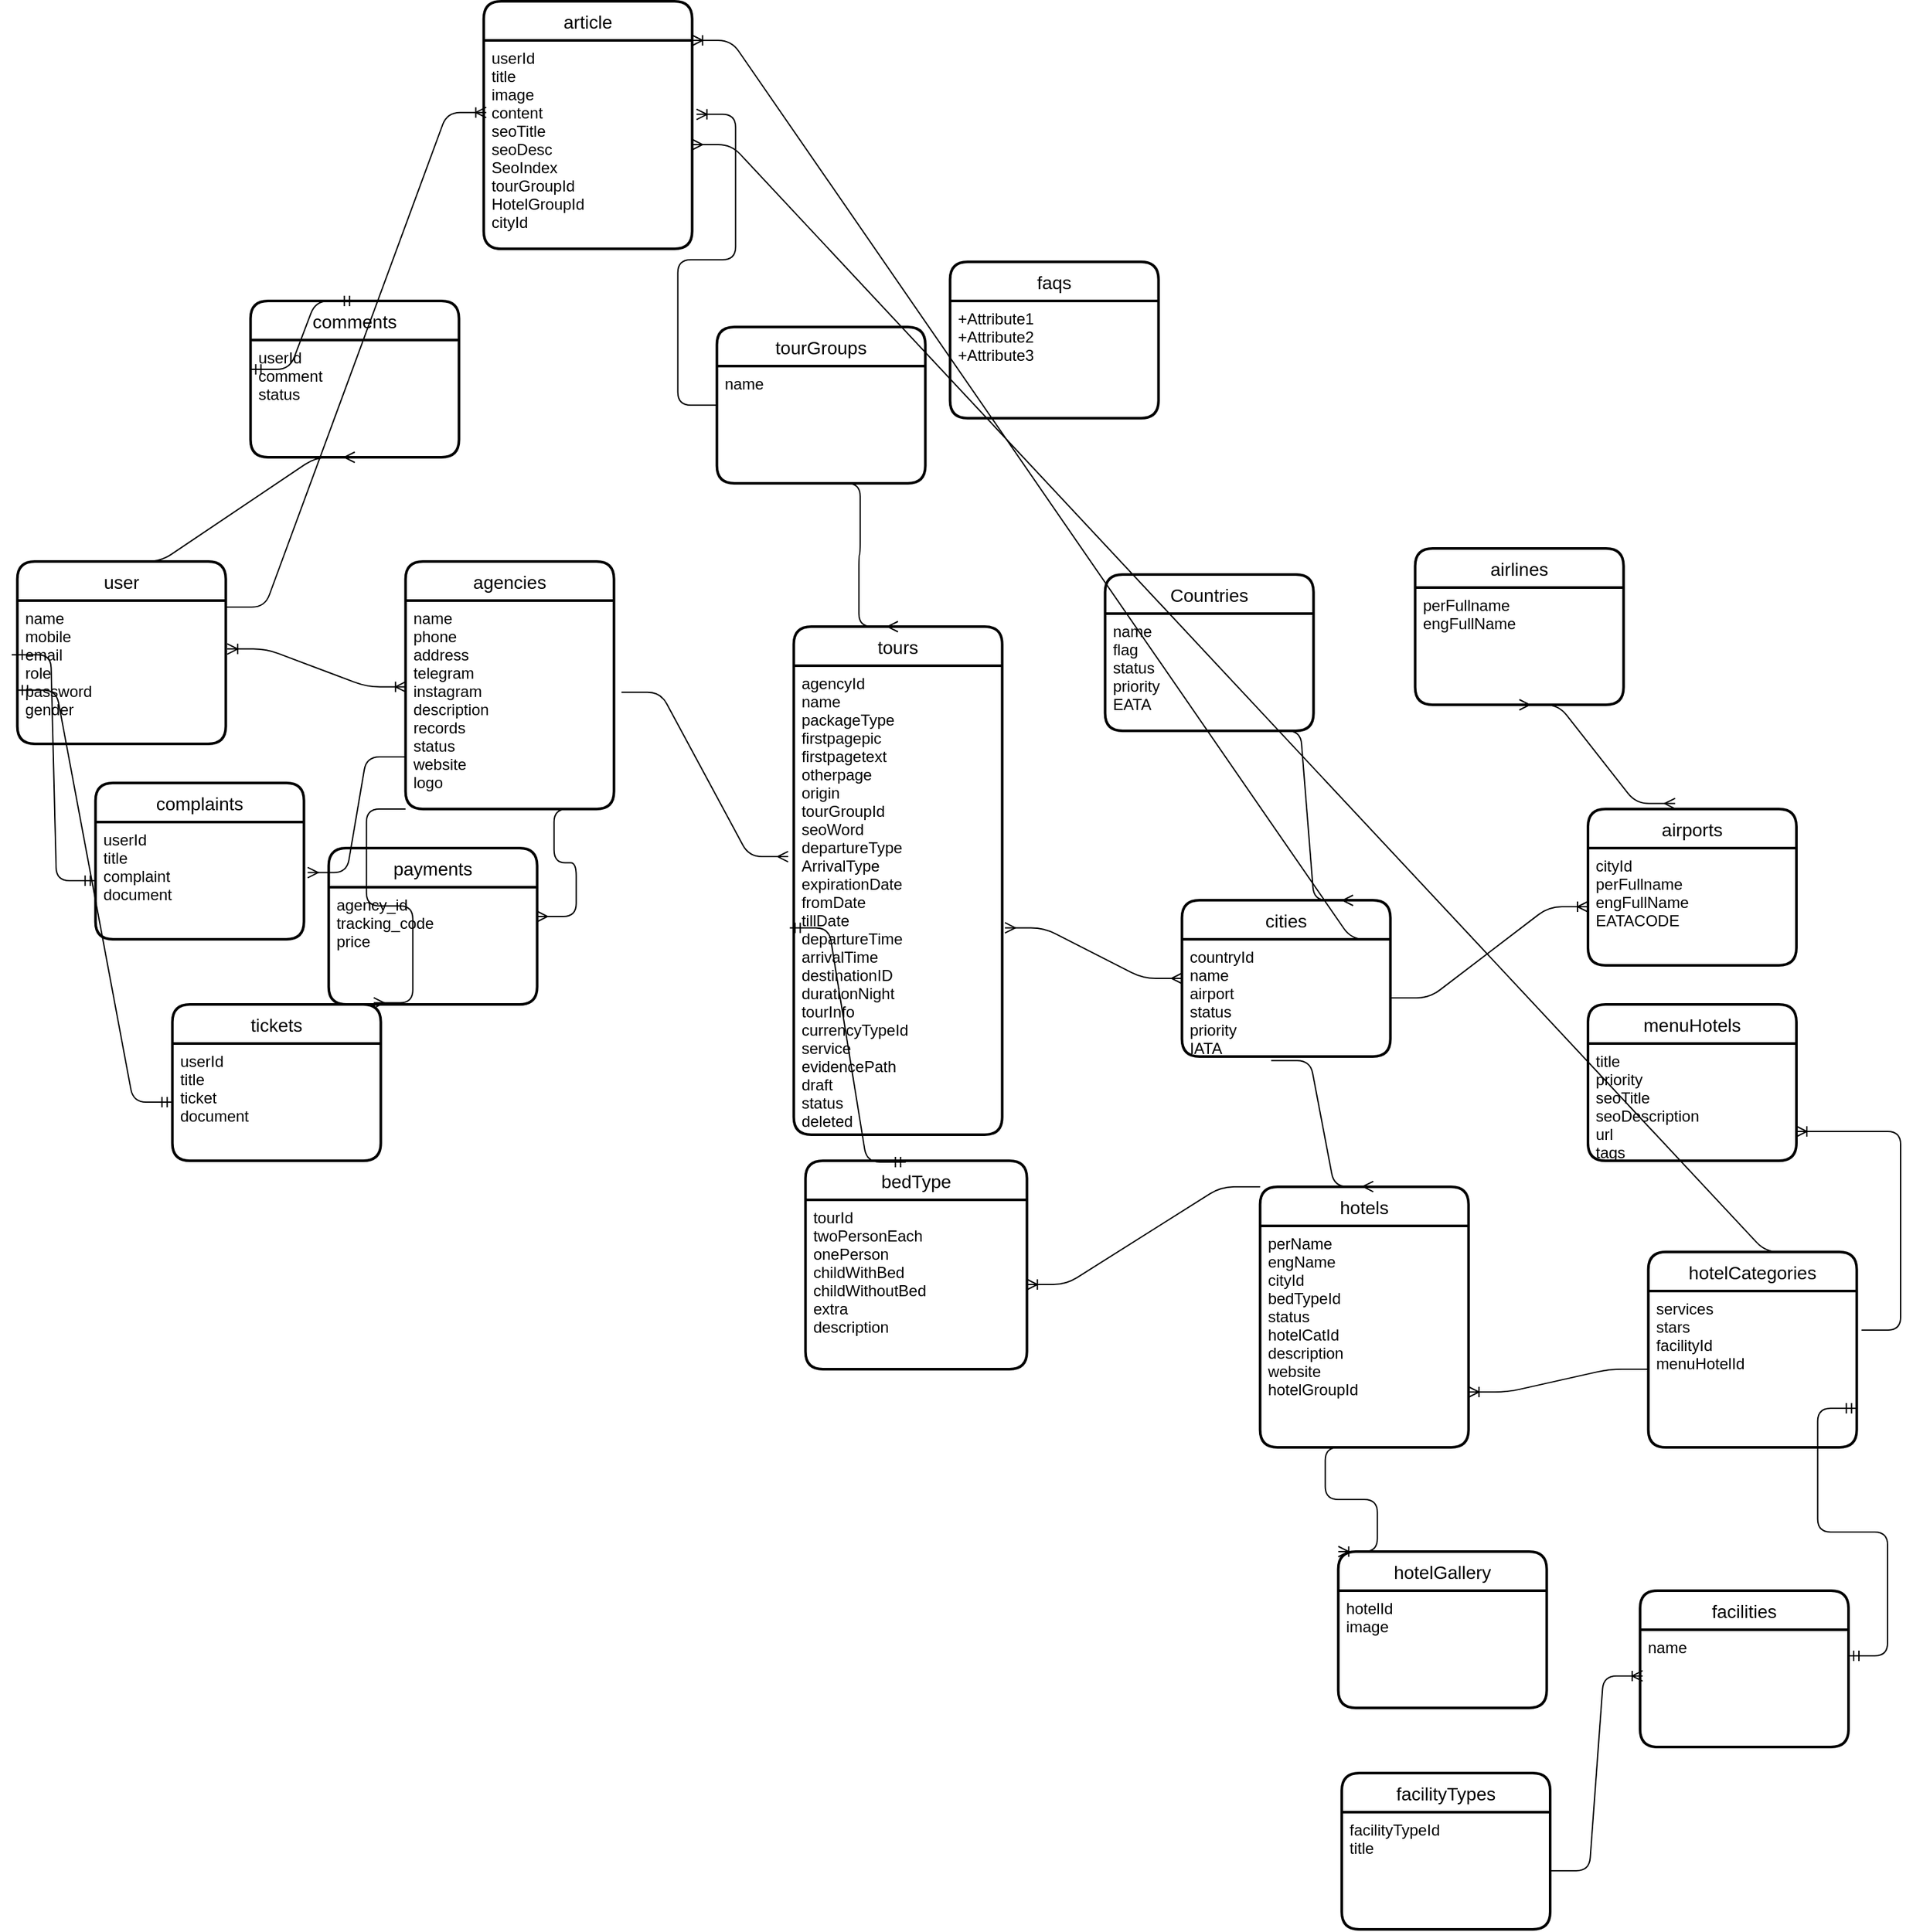 <mxfile version="14.4.2" type="github">
  <diagram id="xPw5QtZHc4XsQHT624GE" name="Page-1">
    <mxGraphModel dx="1022" dy="1676" grid="1" gridSize="10" guides="1" tooltips="1" connect="1" arrows="1" fold="1" page="1" pageScale="1" pageWidth="827" pageHeight="1169" math="0" shadow="0">
      <root>
        <mxCell id="0" />
        <mxCell id="1" parent="0" />
        <mxCell id="qiLAWbWiz7QlKXH0jE0X-1" value="user" style="swimlane;childLayout=stackLayout;horizontal=1;startSize=30;horizontalStack=0;rounded=1;fontSize=14;fontStyle=0;strokeWidth=2;resizeParent=0;resizeLast=1;shadow=0;dashed=0;align=center;" vertex="1" parent="1">
          <mxGeometry x="144.32" y="20" width="160" height="140" as="geometry" />
        </mxCell>
        <mxCell id="qiLAWbWiz7QlKXH0jE0X-2" value="name&#xa;mobile&#xa;email&#xa;role&#xa;password&#xa;gender&#xa;" style="align=left;strokeColor=none;fillColor=none;spacingLeft=4;fontSize=12;verticalAlign=top;resizable=0;rotatable=0;part=1;" vertex="1" parent="qiLAWbWiz7QlKXH0jE0X-1">
          <mxGeometry y="30" width="160" height="110" as="geometry" />
        </mxCell>
        <mxCell id="qiLAWbWiz7QlKXH0jE0X-3" value="complaints" style="swimlane;childLayout=stackLayout;horizontal=1;startSize=30;horizontalStack=0;rounded=1;fontSize=14;fontStyle=0;strokeWidth=2;resizeParent=0;resizeLast=1;shadow=0;dashed=0;align=center;" vertex="1" parent="1">
          <mxGeometry x="204.32" y="190" width="160" height="120" as="geometry" />
        </mxCell>
        <mxCell id="qiLAWbWiz7QlKXH0jE0X-4" value="userId&#xa;title&#xa;complaint&#xa;document" style="align=left;strokeColor=none;fillColor=none;spacingLeft=4;fontSize=12;verticalAlign=top;resizable=0;rotatable=0;part=1;" vertex="1" parent="qiLAWbWiz7QlKXH0jE0X-3">
          <mxGeometry y="30" width="160" height="90" as="geometry" />
        </mxCell>
        <mxCell id="qiLAWbWiz7QlKXH0jE0X-5" value="tickets" style="swimlane;childLayout=stackLayout;horizontal=1;startSize=30;horizontalStack=0;rounded=1;fontSize=14;fontStyle=0;strokeWidth=2;resizeParent=0;resizeLast=1;shadow=0;dashed=0;align=center;" vertex="1" parent="1">
          <mxGeometry x="263.32" y="360" width="160" height="120" as="geometry" />
        </mxCell>
        <mxCell id="qiLAWbWiz7QlKXH0jE0X-6" value="userId&#xa;title&#xa;ticket&#xa;document" style="align=left;strokeColor=none;fillColor=none;spacingLeft=4;fontSize=12;verticalAlign=top;resizable=0;rotatable=0;part=1;" vertex="1" parent="qiLAWbWiz7QlKXH0jE0X-5">
          <mxGeometry y="30" width="160" height="90" as="geometry" />
        </mxCell>
        <mxCell id="qiLAWbWiz7QlKXH0jE0X-7" value="agencies" style="swimlane;childLayout=stackLayout;horizontal=1;startSize=30;horizontalStack=0;rounded=1;fontSize=14;fontStyle=0;strokeWidth=2;resizeParent=0;resizeLast=1;shadow=0;dashed=0;align=center;" vertex="1" parent="1">
          <mxGeometry x="442.32" y="20" width="160" height="190" as="geometry" />
        </mxCell>
        <mxCell id="qiLAWbWiz7QlKXH0jE0X-8" value="name&#xa;phone&#xa;address&#xa;telegram&#xa;instagram&#xa;description&#xa;records&#xa;status&#xa;website&#xa;logo" style="align=left;strokeColor=none;fillColor=none;spacingLeft=4;fontSize=12;verticalAlign=top;resizable=0;rotatable=0;part=1;" vertex="1" parent="qiLAWbWiz7QlKXH0jE0X-7">
          <mxGeometry y="30" width="160" height="160" as="geometry" />
        </mxCell>
        <mxCell id="qiLAWbWiz7QlKXH0jE0X-9" value="payments" style="swimlane;childLayout=stackLayout;horizontal=1;startSize=30;horizontalStack=0;rounded=1;fontSize=14;fontStyle=0;strokeWidth=2;resizeParent=0;resizeLast=1;shadow=0;dashed=0;align=center;" vertex="1" parent="1">
          <mxGeometry x="383.32" y="240" width="160" height="120" as="geometry" />
        </mxCell>
        <mxCell id="qiLAWbWiz7QlKXH0jE0X-10" value="agency_id&#xa;tracking_code&#xa;price&#xa;" style="align=left;strokeColor=none;fillColor=none;spacingLeft=4;fontSize=12;verticalAlign=top;resizable=0;rotatable=0;part=1;" vertex="1" parent="qiLAWbWiz7QlKXH0jE0X-9">
          <mxGeometry y="30" width="160" height="90" as="geometry" />
        </mxCell>
        <mxCell id="qiLAWbWiz7QlKXH0jE0X-14" value="" style="edgeStyle=entityRelationEdgeStyle;fontSize=12;html=1;endArrow=ERoneToMany;startArrow=ERoneToMany;exitX=1.007;exitY=0.338;exitDx=0;exitDy=0;exitPerimeter=0;entryX=0.002;entryY=0.414;entryDx=0;entryDy=0;entryPerimeter=0;" edge="1" parent="1" source="qiLAWbWiz7QlKXH0jE0X-2" target="qiLAWbWiz7QlKXH0jE0X-8">
          <mxGeometry width="100" height="100" relative="1" as="geometry">
            <mxPoint x="314.32" y="180" as="sourcePoint" />
            <mxPoint x="414.32" y="80" as="targetPoint" />
          </mxGeometry>
        </mxCell>
        <mxCell id="qiLAWbWiz7QlKXH0jE0X-15" value="" style="edgeStyle=entityRelationEdgeStyle;fontSize=12;html=1;endArrow=ERmany;entryX=1.018;entryY=0.431;entryDx=0;entryDy=0;entryPerimeter=0;exitX=0;exitY=0.75;exitDx=0;exitDy=0;" edge="1" parent="1" source="qiLAWbWiz7QlKXH0jE0X-8" target="qiLAWbWiz7QlKXH0jE0X-4">
          <mxGeometry width="100" height="100" relative="1" as="geometry">
            <mxPoint x="404.32" y="240" as="sourcePoint" />
            <mxPoint x="504.32" y="140" as="targetPoint" />
          </mxGeometry>
        </mxCell>
        <mxCell id="qiLAWbWiz7QlKXH0jE0X-16" value="" style="edgeStyle=entityRelationEdgeStyle;fontSize=12;html=1;endArrow=ERmany;exitX=0;exitY=1;exitDx=0;exitDy=0;entryX=0.966;entryY=-0.01;entryDx=0;entryDy=0;entryPerimeter=0;" edge="1" parent="1" source="qiLAWbWiz7QlKXH0jE0X-8" target="qiLAWbWiz7QlKXH0jE0X-5">
          <mxGeometry width="100" height="100" relative="1" as="geometry">
            <mxPoint x="344.32" y="410" as="sourcePoint" />
            <mxPoint x="444.32" y="310" as="targetPoint" />
          </mxGeometry>
        </mxCell>
        <mxCell id="qiLAWbWiz7QlKXH0jE0X-21" value="" style="edgeStyle=entityRelationEdgeStyle;fontSize=12;html=1;endArrow=ERmandOne;startArrow=ERmandOne;entryX=-0.027;entryY=0.378;entryDx=0;entryDy=0;entryPerimeter=0;" edge="1" parent="1" source="qiLAWbWiz7QlKXH0jE0X-4" target="qiLAWbWiz7QlKXH0jE0X-2">
          <mxGeometry width="100" height="100" relative="1" as="geometry">
            <mxPoint x="-15.68" y="280" as="sourcePoint" />
            <mxPoint x="84.32" y="180" as="targetPoint" />
          </mxGeometry>
        </mxCell>
        <mxCell id="qiLAWbWiz7QlKXH0jE0X-22" value="" style="edgeStyle=entityRelationEdgeStyle;fontSize=12;html=1;endArrow=ERmandOne;startArrow=ERmandOne;entryX=-0.001;entryY=0.625;entryDx=0;entryDy=0;entryPerimeter=0;exitX=0;exitY=0.5;exitDx=0;exitDy=0;" edge="1" parent="1" source="qiLAWbWiz7QlKXH0jE0X-6" target="qiLAWbWiz7QlKXH0jE0X-2">
          <mxGeometry width="100" height="100" relative="1" as="geometry">
            <mxPoint x="14.32" y="370" as="sourcePoint" />
            <mxPoint x="114.32" y="270" as="targetPoint" />
          </mxGeometry>
        </mxCell>
        <mxCell id="qiLAWbWiz7QlKXH0jE0X-24" value="tours" style="swimlane;childLayout=stackLayout;horizontal=1;startSize=30;horizontalStack=0;rounded=1;fontSize=14;fontStyle=0;strokeWidth=2;resizeParent=0;resizeLast=1;shadow=0;dashed=0;align=center;" vertex="1" parent="1">
          <mxGeometry x="740.32" y="70" width="160" height="390" as="geometry" />
        </mxCell>
        <mxCell id="qiLAWbWiz7QlKXH0jE0X-25" value="agencyId&#xa;name&#xa;packageType&#xa;firstpagepic&#xa;firstpagetext&#xa;otherpage&#xa;origin&#xa;tourGroupId&#xa;seoWord&#xa;departureType&#xa;ArrivalType&#xa;expirationDate&#xa;fromDate&#xa;tillDate&#xa;departureTime&#xa;arrivalTime&#xa;destinationID&#xa;durationNight&#xa;tourInfo&#xa;currencyTypeId&#xa;service&#xa;evidencePath&#xa;draft&#xa;status&#xa;deleted&#xa;" style="align=left;strokeColor=none;fillColor=none;spacingLeft=4;fontSize=12;verticalAlign=top;resizable=0;rotatable=0;part=1;" vertex="1" parent="qiLAWbWiz7QlKXH0jE0X-24">
          <mxGeometry y="30" width="160" height="360" as="geometry" />
        </mxCell>
        <mxCell id="qiLAWbWiz7QlKXH0jE0X-26" value="Countries" style="swimlane;childLayout=stackLayout;horizontal=1;startSize=30;horizontalStack=0;rounded=1;fontSize=14;fontStyle=0;strokeWidth=2;resizeParent=0;resizeLast=1;shadow=0;dashed=0;align=center;" vertex="1" parent="1">
          <mxGeometry x="979.32" y="30" width="160" height="120" as="geometry" />
        </mxCell>
        <mxCell id="qiLAWbWiz7QlKXH0jE0X-27" value="name&#xa;flag&#xa;status&#xa;priority&#xa;EATA" style="align=left;strokeColor=none;fillColor=none;spacingLeft=4;fontSize=12;verticalAlign=top;resizable=0;rotatable=0;part=1;" vertex="1" parent="qiLAWbWiz7QlKXH0jE0X-26">
          <mxGeometry y="30" width="160" height="90" as="geometry" />
        </mxCell>
        <mxCell id="qiLAWbWiz7QlKXH0jE0X-29" value="cities" style="swimlane;childLayout=stackLayout;horizontal=1;startSize=30;horizontalStack=0;rounded=1;fontSize=14;fontStyle=0;strokeWidth=2;resizeParent=0;resizeLast=1;shadow=0;dashed=0;align=center;" vertex="1" parent="1">
          <mxGeometry x="1038.32" y="280" width="160" height="120" as="geometry" />
        </mxCell>
        <mxCell id="qiLAWbWiz7QlKXH0jE0X-30" value="countryId&#xa;name&#xa;airport&#xa;status&#xa;priority&#xa;IATA" style="align=left;strokeColor=none;fillColor=none;spacingLeft=4;fontSize=12;verticalAlign=top;resizable=0;rotatable=0;part=1;" vertex="1" parent="qiLAWbWiz7QlKXH0jE0X-29">
          <mxGeometry y="30" width="160" height="90" as="geometry" />
        </mxCell>
        <mxCell id="qiLAWbWiz7QlKXH0jE0X-32" value="" style="edgeStyle=entityRelationEdgeStyle;fontSize=12;html=1;endArrow=ERmany;exitX=0.75;exitY=1;exitDx=0;exitDy=0;entryX=0.821;entryY=0.001;entryDx=0;entryDy=0;entryPerimeter=0;" edge="1" parent="1" source="qiLAWbWiz7QlKXH0jE0X-27" target="qiLAWbWiz7QlKXH0jE0X-29">
          <mxGeometry width="100" height="100" relative="1" as="geometry">
            <mxPoint x="1324.32" y="250" as="sourcePoint" />
            <mxPoint x="1424.32" y="150" as="targetPoint" />
          </mxGeometry>
        </mxCell>
        <mxCell id="qiLAWbWiz7QlKXH0jE0X-33" value="" style="edgeStyle=entityRelationEdgeStyle;fontSize=12;html=1;endArrow=ERmany;exitX=1.036;exitY=0.44;exitDx=0;exitDy=0;exitPerimeter=0;entryX=-0.027;entryY=0.407;entryDx=0;entryDy=0;entryPerimeter=0;" edge="1" parent="1" source="qiLAWbWiz7QlKXH0jE0X-8" target="qiLAWbWiz7QlKXH0jE0X-25">
          <mxGeometry width="100" height="100" relative="1" as="geometry">
            <mxPoint x="734.32" y="210" as="sourcePoint" />
            <mxPoint x="834.32" y="110" as="targetPoint" />
          </mxGeometry>
        </mxCell>
        <mxCell id="qiLAWbWiz7QlKXH0jE0X-34" value="tourGroups" style="swimlane;childLayout=stackLayout;horizontal=1;startSize=30;horizontalStack=0;rounded=1;fontSize=14;fontStyle=0;strokeWidth=2;resizeParent=0;resizeLast=1;shadow=0;dashed=0;align=center;" vertex="1" parent="1">
          <mxGeometry x="681.32" y="-160" width="160" height="120" as="geometry" />
        </mxCell>
        <mxCell id="qiLAWbWiz7QlKXH0jE0X-35" value="name" style="align=left;strokeColor=none;fillColor=none;spacingLeft=4;fontSize=12;verticalAlign=top;resizable=0;rotatable=0;part=1;" vertex="1" parent="qiLAWbWiz7QlKXH0jE0X-34">
          <mxGeometry y="30" width="160" height="90" as="geometry" />
        </mxCell>
        <mxCell id="qiLAWbWiz7QlKXH0jE0X-36" value="" style="edgeStyle=entityRelationEdgeStyle;fontSize=12;html=1;endArrow=ERmany;exitX=0.5;exitY=1;exitDx=0;exitDy=0;entryX=0.5;entryY=0;entryDx=0;entryDy=0;" edge="1" parent="1" source="qiLAWbWiz7QlKXH0jE0X-35" target="qiLAWbWiz7QlKXH0jE0X-24">
          <mxGeometry width="100" height="100" relative="1" as="geometry">
            <mxPoint x="974.32" y="70" as="sourcePoint" />
            <mxPoint x="1074.32" y="-30" as="targetPoint" />
          </mxGeometry>
        </mxCell>
        <mxCell id="qiLAWbWiz7QlKXH0jE0X-40" value="bedType" style="swimlane;childLayout=stackLayout;horizontal=1;startSize=30;horizontalStack=0;rounded=1;fontSize=14;fontStyle=0;strokeWidth=2;resizeParent=0;resizeLast=1;shadow=0;dashed=0;align=center;" vertex="1" parent="1">
          <mxGeometry x="749.32" y="480" width="170" height="160" as="geometry" />
        </mxCell>
        <mxCell id="qiLAWbWiz7QlKXH0jE0X-41" value="tourId&#xa;twoPersonEach&#xa;onePerson&#xa;childWithBed&#xa;childWithoutBed&#xa;extra&#xa;description&#xa;" style="align=left;strokeColor=none;fillColor=none;spacingLeft=4;fontSize=12;verticalAlign=top;resizable=0;rotatable=0;part=1;" vertex="1" parent="qiLAWbWiz7QlKXH0jE0X-40">
          <mxGeometry y="30" width="170" height="130" as="geometry" />
        </mxCell>
        <mxCell id="qiLAWbWiz7QlKXH0jE0X-44" value="" style="edgeStyle=entityRelationEdgeStyle;fontSize=12;html=1;endArrow=ERmandOne;startArrow=ERmandOne;exitX=0.453;exitY=0.006;exitDx=0;exitDy=0;exitPerimeter=0;entryX=-0.019;entryY=0.559;entryDx=0;entryDy=0;entryPerimeter=0;" edge="1" parent="1" source="qiLAWbWiz7QlKXH0jE0X-40" target="qiLAWbWiz7QlKXH0jE0X-25">
          <mxGeometry width="100" height="100" relative="1" as="geometry">
            <mxPoint x="754.32" y="310" as="sourcePoint" />
            <mxPoint x="854.32" y="210" as="targetPoint" />
          </mxGeometry>
        </mxCell>
        <mxCell id="qiLAWbWiz7QlKXH0jE0X-45" value="" style="edgeStyle=entityRelationEdgeStyle;fontSize=12;html=1;endArrow=ERmany;startArrow=ERmany;exitX=1.013;exitY=0.559;exitDx=0;exitDy=0;exitPerimeter=0;entryX=0;entryY=0.5;entryDx=0;entryDy=0;" edge="1" parent="1" source="qiLAWbWiz7QlKXH0jE0X-25" target="qiLAWbWiz7QlKXH0jE0X-29">
          <mxGeometry width="100" height="100" relative="1" as="geometry">
            <mxPoint x="1144.32" y="280" as="sourcePoint" />
            <mxPoint x="1244.32" y="180" as="targetPoint" />
          </mxGeometry>
        </mxCell>
        <mxCell id="qiLAWbWiz7QlKXH0jE0X-46" value="hotels" style="swimlane;childLayout=stackLayout;horizontal=1;startSize=30;horizontalStack=0;rounded=1;fontSize=14;fontStyle=0;strokeWidth=2;resizeParent=0;resizeLast=1;shadow=0;dashed=0;align=center;" vertex="1" parent="1">
          <mxGeometry x="1098.32" y="500" width="160" height="200" as="geometry" />
        </mxCell>
        <mxCell id="qiLAWbWiz7QlKXH0jE0X-47" value="perName&#xa;engName&#xa;cityId&#xa;bedTypeId&#xa;status&#xa;hotelCatId&#xa;description&#xa;website&#xa;hotelGroupId" style="align=left;strokeColor=none;fillColor=none;spacingLeft=4;fontSize=12;verticalAlign=top;resizable=0;rotatable=0;part=1;" vertex="1" parent="qiLAWbWiz7QlKXH0jE0X-46">
          <mxGeometry y="30" width="160" height="170" as="geometry" />
        </mxCell>
        <mxCell id="qiLAWbWiz7QlKXH0jE0X-48" value="" style="edgeStyle=entityRelationEdgeStyle;fontSize=12;html=1;endArrow=ERmany;entryX=0.543;entryY=-0.001;entryDx=0;entryDy=0;entryPerimeter=0;exitX=0.428;exitY=1.035;exitDx=0;exitDy=0;exitPerimeter=0;" edge="1" parent="1" source="qiLAWbWiz7QlKXH0jE0X-30" target="qiLAWbWiz7QlKXH0jE0X-46">
          <mxGeometry width="100" height="100" relative="1" as="geometry">
            <mxPoint x="1204.32" y="540" as="sourcePoint" />
            <mxPoint x="1304.32" y="440" as="targetPoint" />
          </mxGeometry>
        </mxCell>
        <mxCell id="qiLAWbWiz7QlKXH0jE0X-49" value="" style="edgeStyle=entityRelationEdgeStyle;fontSize=12;html=1;endArrow=ERoneToMany;entryX=1;entryY=0.5;entryDx=0;entryDy=0;exitX=0;exitY=0;exitDx=0;exitDy=0;" edge="1" parent="1" source="qiLAWbWiz7QlKXH0jE0X-46" target="qiLAWbWiz7QlKXH0jE0X-41">
          <mxGeometry width="100" height="100" relative="1" as="geometry">
            <mxPoint x="724.32" y="700" as="sourcePoint" />
            <mxPoint x="824.32" y="600" as="targetPoint" />
          </mxGeometry>
        </mxCell>
        <mxCell id="qiLAWbWiz7QlKXH0jE0X-52" value="hotelCategories" style="swimlane;childLayout=stackLayout;horizontal=1;startSize=30;horizontalStack=0;rounded=1;fontSize=14;fontStyle=0;strokeWidth=2;resizeParent=0;resizeLast=1;shadow=0;dashed=0;align=center;" vertex="1" parent="1">
          <mxGeometry x="1396.32" y="550" width="160" height="150" as="geometry" />
        </mxCell>
        <mxCell id="qiLAWbWiz7QlKXH0jE0X-53" value="services&#xa;stars&#xa;facilityId&#xa;menuHotelId" style="align=left;strokeColor=none;fillColor=none;spacingLeft=4;fontSize=12;verticalAlign=top;resizable=0;rotatable=0;part=1;" vertex="1" parent="qiLAWbWiz7QlKXH0jE0X-52">
          <mxGeometry y="30" width="160" height="120" as="geometry" />
        </mxCell>
        <mxCell id="qiLAWbWiz7QlKXH0jE0X-55" value="" style="edgeStyle=entityRelationEdgeStyle;fontSize=12;html=1;endArrow=ERoneToMany;entryX=1;entryY=0.75;entryDx=0;entryDy=0;exitX=0;exitY=0.5;exitDx=0;exitDy=0;" edge="1" parent="1" source="qiLAWbWiz7QlKXH0jE0X-53" target="qiLAWbWiz7QlKXH0jE0X-47">
          <mxGeometry width="100" height="100" relative="1" as="geometry">
            <mxPoint x="1324.32" y="740" as="sourcePoint" />
            <mxPoint x="1424.32" y="640" as="targetPoint" />
          </mxGeometry>
        </mxCell>
        <mxCell id="qiLAWbWiz7QlKXH0jE0X-56" value="faqs" style="swimlane;childLayout=stackLayout;horizontal=1;startSize=30;horizontalStack=0;rounded=1;fontSize=14;fontStyle=0;strokeWidth=2;resizeParent=0;resizeLast=1;shadow=0;dashed=0;align=center;" vertex="1" parent="1">
          <mxGeometry x="860.32" y="-210" width="160" height="120" as="geometry" />
        </mxCell>
        <mxCell id="qiLAWbWiz7QlKXH0jE0X-57" value="+Attribute1&#xa;+Attribute2&#xa;+Attribute3" style="align=left;strokeColor=none;fillColor=none;spacingLeft=4;fontSize=12;verticalAlign=top;resizable=0;rotatable=0;part=1;" vertex="1" parent="qiLAWbWiz7QlKXH0jE0X-56">
          <mxGeometry y="30" width="160" height="90" as="geometry" />
        </mxCell>
        <mxCell id="qiLAWbWiz7QlKXH0jE0X-58" value="airlines" style="swimlane;childLayout=stackLayout;horizontal=1;startSize=30;horizontalStack=0;rounded=1;fontSize=14;fontStyle=0;strokeWidth=2;resizeParent=0;resizeLast=1;shadow=0;dashed=0;align=center;" vertex="1" parent="1">
          <mxGeometry x="1217.32" y="10" width="160" height="120" as="geometry" />
        </mxCell>
        <mxCell id="qiLAWbWiz7QlKXH0jE0X-59" value="perFullname&#xa;engFullName&#xa;" style="align=left;strokeColor=none;fillColor=none;spacingLeft=4;fontSize=12;verticalAlign=top;resizable=0;rotatable=0;part=1;" vertex="1" parent="qiLAWbWiz7QlKXH0jE0X-58">
          <mxGeometry y="30" width="160" height="90" as="geometry" />
        </mxCell>
        <mxCell id="qiLAWbWiz7QlKXH0jE0X-60" value="airports" style="swimlane;childLayout=stackLayout;horizontal=1;startSize=30;horizontalStack=0;rounded=1;fontSize=14;fontStyle=0;strokeWidth=2;resizeParent=0;resizeLast=1;shadow=0;dashed=0;align=center;" vertex="1" parent="1">
          <mxGeometry x="1350" y="210" width="160" height="120" as="geometry" />
        </mxCell>
        <mxCell id="qiLAWbWiz7QlKXH0jE0X-61" value="cityId&#xa;perFullname&#xa;engFullName&#xa;EATACODE" style="align=left;strokeColor=none;fillColor=none;spacingLeft=4;fontSize=12;verticalAlign=top;resizable=0;rotatable=0;part=1;" vertex="1" parent="qiLAWbWiz7QlKXH0jE0X-60">
          <mxGeometry y="30" width="160" height="90" as="geometry" />
        </mxCell>
        <mxCell id="qiLAWbWiz7QlKXH0jE0X-64" value="" style="edgeStyle=entityRelationEdgeStyle;fontSize=12;html=1;endArrow=ERoneToMany;exitX=1;exitY=0.5;exitDx=0;exitDy=0;entryX=0;entryY=0.5;entryDx=0;entryDy=0;" edge="1" parent="1" source="qiLAWbWiz7QlKXH0jE0X-30" target="qiLAWbWiz7QlKXH0jE0X-61">
          <mxGeometry width="100" height="100" relative="1" as="geometry">
            <mxPoint x="1394.32" y="410" as="sourcePoint" />
            <mxPoint x="1494.32" y="310" as="targetPoint" />
          </mxGeometry>
        </mxCell>
        <mxCell id="qiLAWbWiz7QlKXH0jE0X-65" value="" style="edgeStyle=entityRelationEdgeStyle;fontSize=12;html=1;endArrow=ERmany;startArrow=ERmany;entryX=0.5;entryY=1;entryDx=0;entryDy=0;exitX=0.418;exitY=-0.035;exitDx=0;exitDy=0;exitPerimeter=0;" edge="1" parent="1" source="qiLAWbWiz7QlKXH0jE0X-60" target="qiLAWbWiz7QlKXH0jE0X-59">
          <mxGeometry width="100" height="100" relative="1" as="geometry">
            <mxPoint x="1474.32" y="240" as="sourcePoint" />
            <mxPoint x="1574.32" y="140" as="targetPoint" />
          </mxGeometry>
        </mxCell>
        <mxCell id="qiLAWbWiz7QlKXH0jE0X-66" value="facilityTypes" style="swimlane;childLayout=stackLayout;horizontal=1;startSize=30;horizontalStack=0;rounded=1;fontSize=14;fontStyle=0;strokeWidth=2;resizeParent=0;resizeLast=1;shadow=0;dashed=0;align=center;" vertex="1" parent="1">
          <mxGeometry x="1161" y="950" width="160" height="120" as="geometry" />
        </mxCell>
        <mxCell id="qiLAWbWiz7QlKXH0jE0X-67" value="facilityTypeId&#xa;title" style="align=left;strokeColor=none;fillColor=none;spacingLeft=4;fontSize=12;verticalAlign=top;resizable=0;rotatable=0;part=1;" vertex="1" parent="qiLAWbWiz7QlKXH0jE0X-66">
          <mxGeometry y="30" width="160" height="90" as="geometry" />
        </mxCell>
        <mxCell id="qiLAWbWiz7QlKXH0jE0X-68" value="facilities" style="swimlane;childLayout=stackLayout;horizontal=1;startSize=30;horizontalStack=0;rounded=1;fontSize=14;fontStyle=0;strokeWidth=2;resizeParent=0;resizeLast=1;shadow=0;dashed=0;align=center;" vertex="1" parent="1">
          <mxGeometry x="1390" y="810" width="160" height="120" as="geometry" />
        </mxCell>
        <mxCell id="qiLAWbWiz7QlKXH0jE0X-69" value="name&#xa;" style="align=left;strokeColor=none;fillColor=none;spacingLeft=4;fontSize=12;verticalAlign=top;resizable=0;rotatable=0;part=1;" vertex="1" parent="qiLAWbWiz7QlKXH0jE0X-68">
          <mxGeometry y="30" width="160" height="90" as="geometry" />
        </mxCell>
        <mxCell id="qiLAWbWiz7QlKXH0jE0X-70" value="comments" style="swimlane;childLayout=stackLayout;horizontal=1;startSize=30;horizontalStack=0;rounded=1;fontSize=14;fontStyle=0;strokeWidth=2;resizeParent=0;resizeLast=1;shadow=0;dashed=0;align=center;" vertex="1" parent="1">
          <mxGeometry x="323.32" y="-180" width="160" height="120" as="geometry" />
        </mxCell>
        <mxCell id="qiLAWbWiz7QlKXH0jE0X-71" value="userId&#xa;comment&#xa;status&#xa;" style="align=left;strokeColor=none;fillColor=none;spacingLeft=4;fontSize=12;verticalAlign=top;resizable=0;rotatable=0;part=1;" vertex="1" parent="qiLAWbWiz7QlKXH0jE0X-70">
          <mxGeometry y="30" width="160" height="90" as="geometry" />
        </mxCell>
        <mxCell id="qiLAWbWiz7QlKXH0jE0X-73" value="" style="edgeStyle=entityRelationEdgeStyle;fontSize=12;html=1;endArrow=ERmandOne;startArrow=ERmandOne;exitX=0;exitY=0.25;exitDx=0;exitDy=0;entryX=0.5;entryY=0;entryDx=0;entryDy=0;" edge="1" parent="qiLAWbWiz7QlKXH0jE0X-70" source="qiLAWbWiz7QlKXH0jE0X-71" target="qiLAWbWiz7QlKXH0jE0X-70">
          <mxGeometry width="100" height="100" relative="1" as="geometry">
            <mxPoint x="-120" y="90" as="sourcePoint" />
            <mxPoint x="-20" y="-10" as="targetPoint" />
          </mxGeometry>
        </mxCell>
        <mxCell id="qiLAWbWiz7QlKXH0jE0X-72" value="" style="edgeStyle=entityRelationEdgeStyle;fontSize=12;html=1;endArrow=ERmany;entryX=0.5;entryY=1;entryDx=0;entryDy=0;exitX=0.5;exitY=0;exitDx=0;exitDy=0;" edge="1" parent="1" source="qiLAWbWiz7QlKXH0jE0X-1" target="qiLAWbWiz7QlKXH0jE0X-71">
          <mxGeometry width="100" height="100" relative="1" as="geometry">
            <mxPoint x="144.32" y="70" as="sourcePoint" />
            <mxPoint x="244.32" y="-30" as="targetPoint" />
          </mxGeometry>
        </mxCell>
        <mxCell id="qiLAWbWiz7QlKXH0jE0X-74" value="" style="edgeStyle=entityRelationEdgeStyle;fontSize=12;html=1;endArrow=ERmany;entryX=1;entryY=0.25;entryDx=0;entryDy=0;exitX=0.9;exitY=1;exitDx=0;exitDy=0;exitPerimeter=0;" edge="1" parent="1" source="qiLAWbWiz7QlKXH0jE0X-8" target="qiLAWbWiz7QlKXH0jE0X-10">
          <mxGeometry width="100" height="100" relative="1" as="geometry">
            <mxPoint x="574.32" y="300" as="sourcePoint" />
            <mxPoint x="674.32" y="200" as="targetPoint" />
          </mxGeometry>
        </mxCell>
        <mxCell id="qiLAWbWiz7QlKXH0jE0X-79" value="article" style="swimlane;childLayout=stackLayout;horizontal=1;startSize=30;horizontalStack=0;rounded=1;fontSize=14;fontStyle=0;strokeWidth=2;resizeParent=0;resizeLast=1;shadow=0;dashed=0;align=center;" vertex="1" parent="1">
          <mxGeometry x="502.32" y="-410" width="160" height="190" as="geometry" />
        </mxCell>
        <mxCell id="qiLAWbWiz7QlKXH0jE0X-80" value="userId&#xa;title&#xa;image&#xa;content&#xa;seoTitle&#xa;seoDesc&#xa;SeoIndex&#xa;tourGroupId&#xa;HotelGroupId&#xa;cityId" style="align=left;strokeColor=none;fillColor=none;spacingLeft=4;fontSize=12;verticalAlign=top;resizable=0;rotatable=0;part=1;" vertex="1" parent="qiLAWbWiz7QlKXH0jE0X-79">
          <mxGeometry y="30" width="160" height="160" as="geometry" />
        </mxCell>
        <mxCell id="qiLAWbWiz7QlKXH0jE0X-82" value="" style="edgeStyle=entityRelationEdgeStyle;fontSize=12;html=1;endArrow=ERoneToMany;entryX=0.012;entryY=0.394;entryDx=0;entryDy=0;entryPerimeter=0;exitX=1;exitY=0.5;exitDx=0;exitDy=0;" edge="1" parent="1" source="qiLAWbWiz7QlKXH0jE0X-67" target="qiLAWbWiz7QlKXH0jE0X-69">
          <mxGeometry width="100" height="100" relative="1" as="geometry">
            <mxPoint x="1044.32" y="800" as="sourcePoint" />
            <mxPoint x="1144.32" y="700" as="targetPoint" />
          </mxGeometry>
        </mxCell>
        <mxCell id="qiLAWbWiz7QlKXH0jE0X-86" value="hotelGallery" style="swimlane;childLayout=stackLayout;horizontal=1;startSize=30;horizontalStack=0;rounded=1;fontSize=14;fontStyle=0;strokeWidth=2;resizeParent=0;resizeLast=1;shadow=0;dashed=0;align=center;" vertex="1" parent="1">
          <mxGeometry x="1158.32" y="780" width="160" height="120" as="geometry" />
        </mxCell>
        <mxCell id="qiLAWbWiz7QlKXH0jE0X-87" value="hotelId&#xa;image" style="align=left;strokeColor=none;fillColor=none;spacingLeft=4;fontSize=12;verticalAlign=top;resizable=0;rotatable=0;part=1;" vertex="1" parent="qiLAWbWiz7QlKXH0jE0X-86">
          <mxGeometry y="30" width="160" height="90" as="geometry" />
        </mxCell>
        <mxCell id="qiLAWbWiz7QlKXH0jE0X-88" value="" style="edgeStyle=entityRelationEdgeStyle;fontSize=12;html=1;endArrow=ERoneToMany;exitX=0.5;exitY=1;exitDx=0;exitDy=0;entryX=0;entryY=0;entryDx=0;entryDy=0;" edge="1" parent="1" source="qiLAWbWiz7QlKXH0jE0X-47" target="qiLAWbWiz7QlKXH0jE0X-86">
          <mxGeometry width="100" height="100" relative="1" as="geometry">
            <mxPoint x="1304.32" y="790" as="sourcePoint" />
            <mxPoint x="1404.32" y="690" as="targetPoint" />
          </mxGeometry>
        </mxCell>
        <mxCell id="qiLAWbWiz7QlKXH0jE0X-89" value="menuHotels" style="swimlane;childLayout=stackLayout;horizontal=1;startSize=30;horizontalStack=0;rounded=1;fontSize=14;fontStyle=0;strokeWidth=2;resizeParent=0;resizeLast=1;shadow=0;dashed=0;align=center;" vertex="1" parent="1">
          <mxGeometry x="1350" y="360" width="160" height="120" as="geometry" />
        </mxCell>
        <mxCell id="qiLAWbWiz7QlKXH0jE0X-90" value="title&#xa;priority&#xa;seoTitle&#xa;seoDescription&#xa;url&#xa;tags&#xa;" style="align=left;strokeColor=none;fillColor=none;spacingLeft=4;fontSize=12;verticalAlign=top;resizable=0;rotatable=0;part=1;" vertex="1" parent="qiLAWbWiz7QlKXH0jE0X-89">
          <mxGeometry y="30" width="160" height="90" as="geometry" />
        </mxCell>
        <mxCell id="qiLAWbWiz7QlKXH0jE0X-93" value="" style="edgeStyle=entityRelationEdgeStyle;fontSize=12;html=1;endArrow=ERoneToMany;entryX=1.021;entryY=0.355;entryDx=0;entryDy=0;entryPerimeter=0;" edge="1" parent="1" source="qiLAWbWiz7QlKXH0jE0X-34" target="qiLAWbWiz7QlKXH0jE0X-80">
          <mxGeometry width="100" height="100" relative="1" as="geometry">
            <mxPoint x="784.32" y="-220" as="sourcePoint" />
            <mxPoint x="884.32" y="-320" as="targetPoint" />
          </mxGeometry>
        </mxCell>
        <mxCell id="qiLAWbWiz7QlKXH0jE0X-94" value="" style="edgeStyle=entityRelationEdgeStyle;fontSize=12;html=1;endArrow=ERoneToMany;entryX=1;entryY=0;entryDx=0;entryDy=0;exitX=1;exitY=0.25;exitDx=0;exitDy=0;" edge="1" parent="1" source="qiLAWbWiz7QlKXH0jE0X-29" target="qiLAWbWiz7QlKXH0jE0X-80">
          <mxGeometry width="100" height="100" relative="1" as="geometry">
            <mxPoint x="1394.32" y="40" as="sourcePoint" />
            <mxPoint x="964.32" y="-460" as="targetPoint" />
          </mxGeometry>
        </mxCell>
        <mxCell id="qiLAWbWiz7QlKXH0jE0X-95" value="" style="edgeStyle=entityRelationEdgeStyle;fontSize=12;html=1;endArrow=ERoneToMany;exitX=1;exitY=0.25;exitDx=0;exitDy=0;entryX=0.012;entryY=0.346;entryDx=0;entryDy=0;entryPerimeter=0;" edge="1" parent="1" source="qiLAWbWiz7QlKXH0jE0X-1" target="qiLAWbWiz7QlKXH0jE0X-80">
          <mxGeometry width="100" height="100" relative="1" as="geometry">
            <mxPoint x="384.32" y="-80" as="sourcePoint" />
            <mxPoint x="484.32" y="-180" as="targetPoint" />
          </mxGeometry>
        </mxCell>
        <mxCell id="qiLAWbWiz7QlKXH0jE0X-98" value="" style="edgeStyle=entityRelationEdgeStyle;fontSize=12;html=1;endArrow=ERmandOne;startArrow=ERmandOne;entryX=1;entryY=0.75;entryDx=0;entryDy=0;" edge="1" parent="1" target="qiLAWbWiz7QlKXH0jE0X-53">
          <mxGeometry width="100" height="100" relative="1" as="geometry">
            <mxPoint x="1550" y="860" as="sourcePoint" />
            <mxPoint x="1477.32" y="690" as="targetPoint" />
          </mxGeometry>
        </mxCell>
        <mxCell id="qiLAWbWiz7QlKXH0jE0X-85" value="" style="edgeStyle=entityRelationEdgeStyle;fontSize=12;html=1;endArrow=ERoneToMany;entryX=1;entryY=0.75;entryDx=0;entryDy=0;" edge="1" parent="1" target="qiLAWbWiz7QlKXH0jE0X-90">
          <mxGeometry width="100" height="100" relative="1" as="geometry">
            <mxPoint x="1560" y="610" as="sourcePoint" />
            <mxPoint x="1184.32" y="590" as="targetPoint" />
          </mxGeometry>
        </mxCell>
        <mxCell id="qiLAWbWiz7QlKXH0jE0X-99" value="" style="edgeStyle=entityRelationEdgeStyle;fontSize=12;html=1;endArrow=ERmany;exitX=0.75;exitY=0;exitDx=0;exitDy=0;entryX=1;entryY=0.5;entryDx=0;entryDy=0;" edge="1" parent="1" source="qiLAWbWiz7QlKXH0jE0X-52" target="qiLAWbWiz7QlKXH0jE0X-80">
          <mxGeometry width="100" height="100" relative="1" as="geometry">
            <mxPoint x="1550" y="410" as="sourcePoint" />
            <mxPoint x="1240" y="-80" as="targetPoint" />
          </mxGeometry>
        </mxCell>
      </root>
    </mxGraphModel>
  </diagram>
</mxfile>
